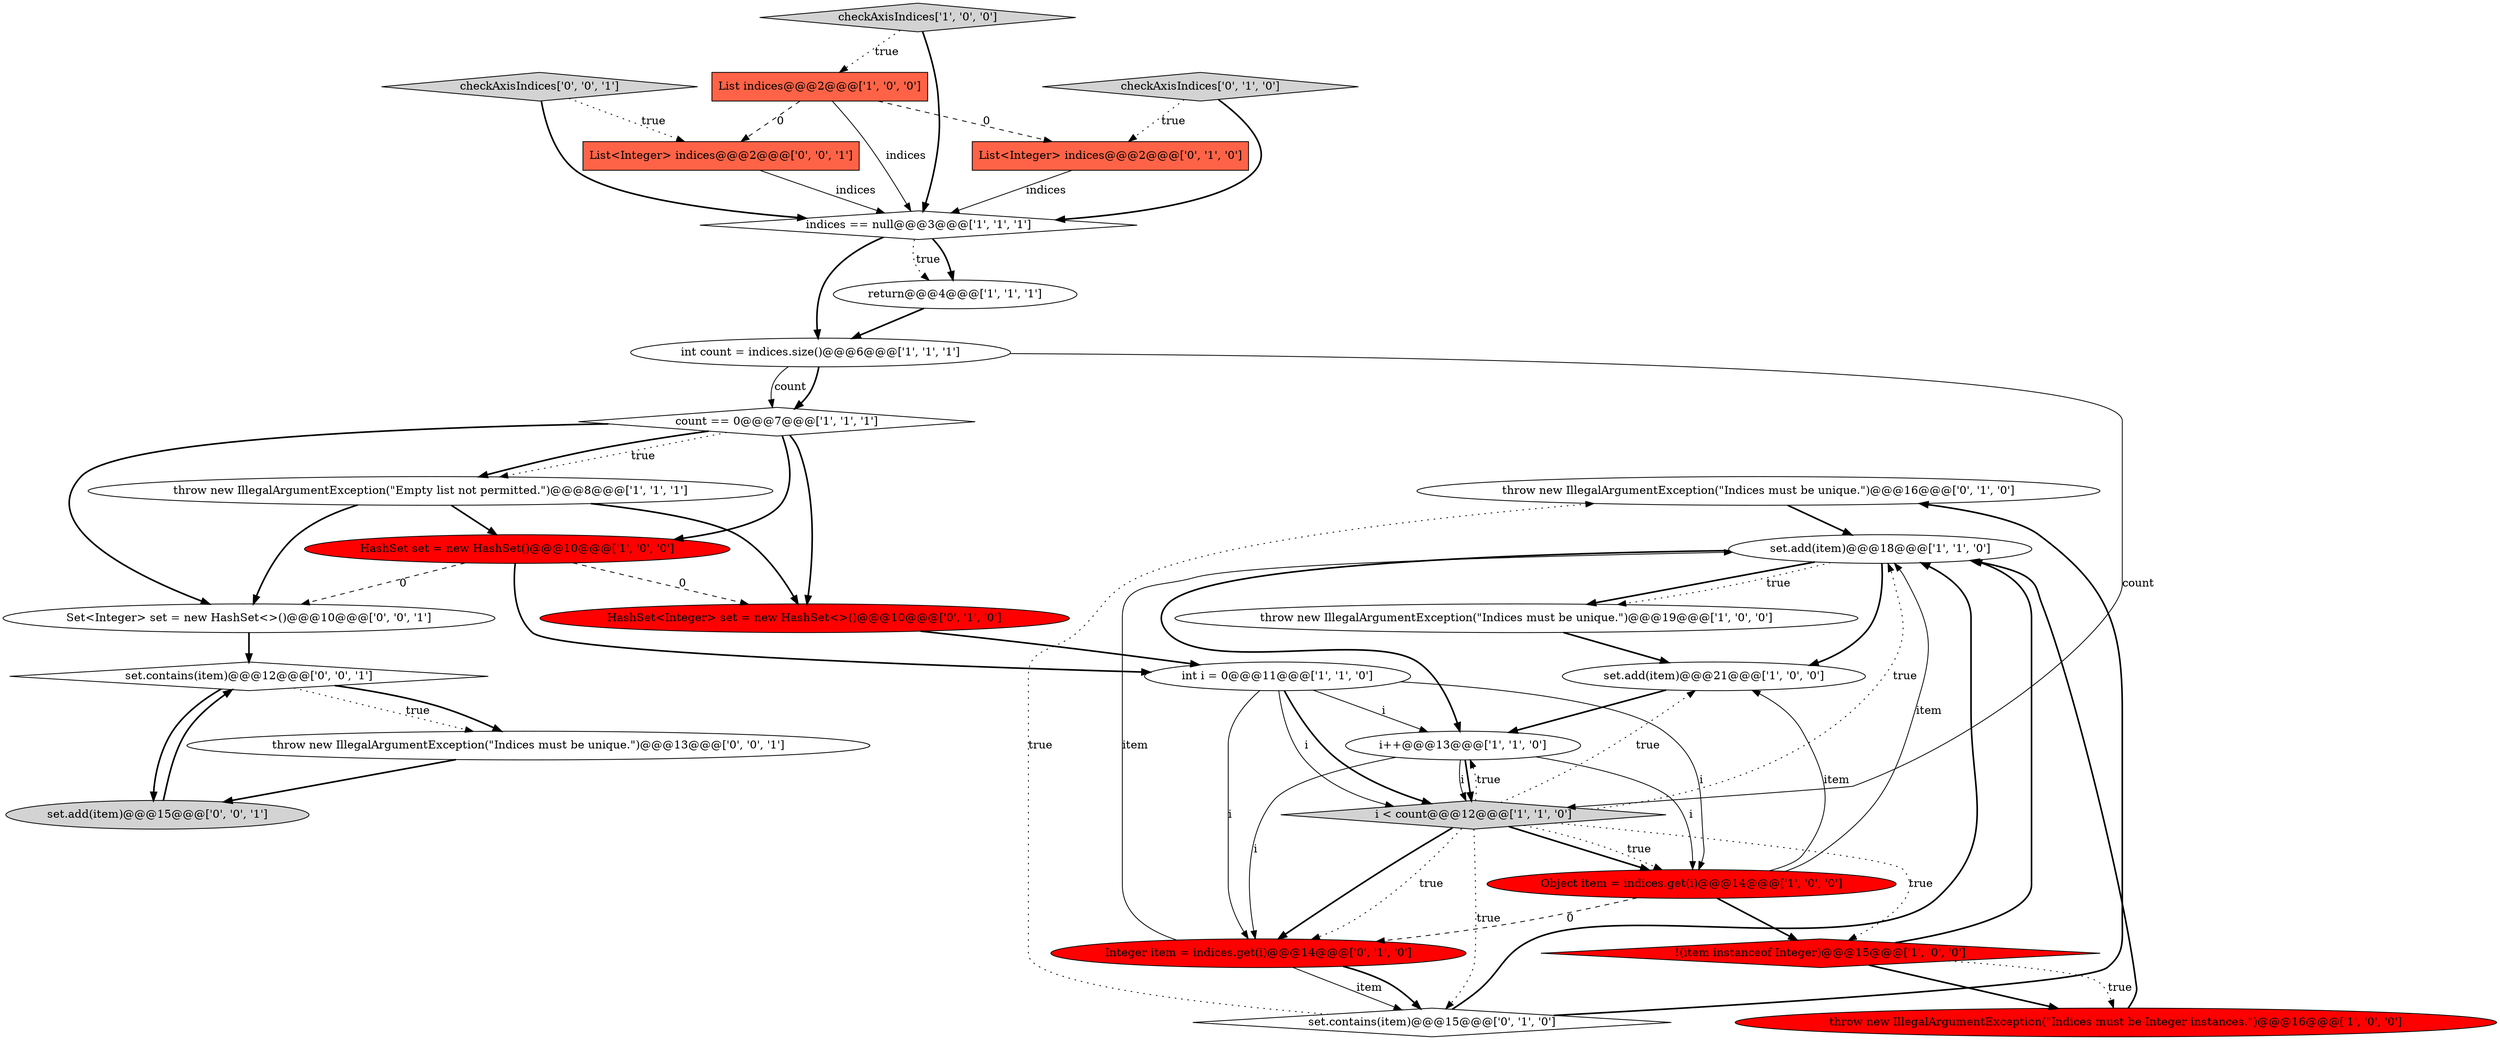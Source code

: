 digraph {
21 [style = filled, label = "throw new IllegalArgumentException(\"Indices must be unique.\")@@@16@@@['0', '1', '0']", fillcolor = white, shape = ellipse image = "AAA0AAABBB2BBB"];
14 [style = filled, label = "count == 0@@@7@@@['1', '1', '1']", fillcolor = white, shape = diamond image = "AAA0AAABBB1BBB"];
28 [style = filled, label = "set.add(item)@@@15@@@['0', '0', '1']", fillcolor = lightgray, shape = ellipse image = "AAA0AAABBB3BBB"];
2 [style = filled, label = "!(item instanceof Integer)@@@15@@@['1', '0', '0']", fillcolor = red, shape = diamond image = "AAA1AAABBB1BBB"];
10 [style = filled, label = "Object item = indices.get(i)@@@14@@@['1', '0', '0']", fillcolor = red, shape = ellipse image = "AAA1AAABBB1BBB"];
7 [style = filled, label = "set.add(item)@@@18@@@['1', '1', '0']", fillcolor = white, shape = ellipse image = "AAA0AAABBB1BBB"];
13 [style = filled, label = "set.add(item)@@@21@@@['1', '0', '0']", fillcolor = white, shape = ellipse image = "AAA0AAABBB1BBB"];
23 [style = filled, label = "throw new IllegalArgumentException(\"Indices must be unique.\")@@@13@@@['0', '0', '1']", fillcolor = white, shape = ellipse image = "AAA0AAABBB3BBB"];
11 [style = filled, label = "int i = 0@@@11@@@['1', '1', '0']", fillcolor = white, shape = ellipse image = "AAA0AAABBB1BBB"];
17 [style = filled, label = "Integer item = indices.get(i)@@@14@@@['0', '1', '0']", fillcolor = red, shape = ellipse image = "AAA1AAABBB2BBB"];
18 [style = filled, label = "set.contains(item)@@@15@@@['0', '1', '0']", fillcolor = white, shape = diamond image = "AAA0AAABBB2BBB"];
4 [style = filled, label = "HashSet set = new HashSet()@@@10@@@['1', '0', '0']", fillcolor = red, shape = ellipse image = "AAA1AAABBB1BBB"];
15 [style = filled, label = "throw new IllegalArgumentException(\"Indices must be Integer instances.\")@@@16@@@['1', '0', '0']", fillcolor = red, shape = ellipse image = "AAA1AAABBB1BBB"];
25 [style = filled, label = "checkAxisIndices['0', '0', '1']", fillcolor = lightgray, shape = diamond image = "AAA0AAABBB3BBB"];
9 [style = filled, label = "List indices@@@2@@@['1', '0', '0']", fillcolor = tomato, shape = box image = "AAA1AAABBB1BBB"];
0 [style = filled, label = "indices == null@@@3@@@['1', '1', '1']", fillcolor = white, shape = diamond image = "AAA0AAABBB1BBB"];
27 [style = filled, label = "List<Integer> indices@@@2@@@['0', '0', '1']", fillcolor = tomato, shape = box image = "AAA0AAABBB3BBB"];
8 [style = filled, label = "checkAxisIndices['1', '0', '0']", fillcolor = lightgray, shape = diamond image = "AAA0AAABBB1BBB"];
26 [style = filled, label = "set.contains(item)@@@12@@@['0', '0', '1']", fillcolor = white, shape = diamond image = "AAA0AAABBB3BBB"];
3 [style = filled, label = "int count = indices.size()@@@6@@@['1', '1', '1']", fillcolor = white, shape = ellipse image = "AAA0AAABBB1BBB"];
12 [style = filled, label = "i < count@@@12@@@['1', '1', '0']", fillcolor = lightgray, shape = diamond image = "AAA0AAABBB1BBB"];
1 [style = filled, label = "return@@@4@@@['1', '1', '1']", fillcolor = white, shape = ellipse image = "AAA0AAABBB1BBB"];
5 [style = filled, label = "i++@@@13@@@['1', '1', '0']", fillcolor = white, shape = ellipse image = "AAA0AAABBB1BBB"];
6 [style = filled, label = "throw new IllegalArgumentException(\"Empty list not permitted.\")@@@8@@@['1', '1', '1']", fillcolor = white, shape = ellipse image = "AAA0AAABBB1BBB"];
19 [style = filled, label = "HashSet<Integer> set = new HashSet<>()@@@10@@@['0', '1', '0']", fillcolor = red, shape = ellipse image = "AAA1AAABBB2BBB"];
24 [style = filled, label = "Set<Integer> set = new HashSet<>()@@@10@@@['0', '0', '1']", fillcolor = white, shape = ellipse image = "AAA0AAABBB3BBB"];
22 [style = filled, label = "checkAxisIndices['0', '1', '0']", fillcolor = lightgray, shape = diamond image = "AAA0AAABBB2BBB"];
16 [style = filled, label = "throw new IllegalArgumentException(\"Indices must be unique.\")@@@19@@@['1', '0', '0']", fillcolor = white, shape = ellipse image = "AAA0AAABBB1BBB"];
20 [style = filled, label = "List<Integer> indices@@@2@@@['0', '1', '0']", fillcolor = tomato, shape = box image = "AAA1AAABBB2BBB"];
7->13 [style = bold, label=""];
0->3 [style = bold, label=""];
11->10 [style = solid, label="i"];
14->24 [style = bold, label=""];
25->0 [style = bold, label=""];
9->20 [style = dashed, label="0"];
12->17 [style = dotted, label="true"];
16->13 [style = bold, label=""];
15->7 [style = bold, label=""];
17->7 [style = solid, label="item"];
17->18 [style = solid, label="item"];
11->17 [style = solid, label="i"];
3->14 [style = bold, label=""];
27->0 [style = solid, label="indices"];
12->2 [style = dotted, label="true"];
18->21 [style = dotted, label="true"];
1->3 [style = bold, label=""];
2->15 [style = dotted, label="true"];
12->17 [style = bold, label=""];
9->27 [style = dashed, label="0"];
14->19 [style = bold, label=""];
19->11 [style = bold, label=""];
26->23 [style = dotted, label="true"];
12->18 [style = dotted, label="true"];
11->12 [style = bold, label=""];
6->19 [style = bold, label=""];
6->24 [style = bold, label=""];
28->26 [style = bold, label=""];
11->5 [style = solid, label="i"];
5->17 [style = solid, label="i"];
8->0 [style = bold, label=""];
23->28 [style = bold, label=""];
6->4 [style = bold, label=""];
24->26 [style = bold, label=""];
7->5 [style = bold, label=""];
12->13 [style = dotted, label="true"];
12->10 [style = bold, label=""];
22->20 [style = dotted, label="true"];
22->0 [style = bold, label=""];
12->10 [style = dotted, label="true"];
11->12 [style = solid, label="i"];
5->12 [style = bold, label=""];
12->5 [style = dotted, label="true"];
3->14 [style = solid, label="count"];
20->0 [style = solid, label="indices"];
0->1 [style = bold, label=""];
26->23 [style = bold, label=""];
10->13 [style = solid, label="item"];
2->15 [style = bold, label=""];
7->16 [style = bold, label=""];
7->16 [style = dotted, label="true"];
10->17 [style = dashed, label="0"];
13->5 [style = bold, label=""];
21->7 [style = bold, label=""];
4->19 [style = dashed, label="0"];
9->0 [style = solid, label="indices"];
10->7 [style = solid, label="item"];
10->2 [style = bold, label=""];
3->12 [style = solid, label="count"];
8->9 [style = dotted, label="true"];
2->7 [style = bold, label=""];
18->21 [style = bold, label=""];
18->7 [style = bold, label=""];
12->7 [style = dotted, label="true"];
25->27 [style = dotted, label="true"];
4->11 [style = bold, label=""];
5->10 [style = solid, label="i"];
26->28 [style = bold, label=""];
5->12 [style = solid, label="i"];
4->24 [style = dashed, label="0"];
14->6 [style = bold, label=""];
17->18 [style = bold, label=""];
0->1 [style = dotted, label="true"];
14->4 [style = bold, label=""];
14->6 [style = dotted, label="true"];
}
